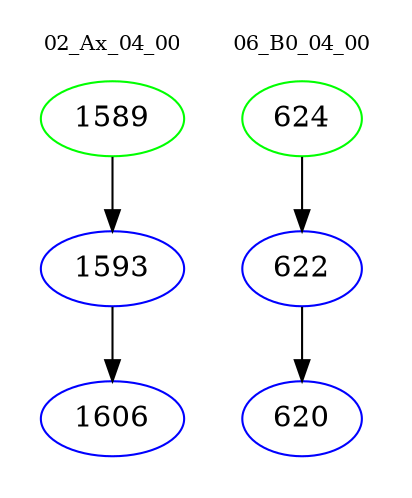 digraph{
subgraph cluster_0 {
color = white
label = "02_Ax_04_00";
fontsize=10;
T0_1589 [label="1589", color="green"]
T0_1589 -> T0_1593 [color="black"]
T0_1593 [label="1593", color="blue"]
T0_1593 -> T0_1606 [color="black"]
T0_1606 [label="1606", color="blue"]
}
subgraph cluster_1 {
color = white
label = "06_B0_04_00";
fontsize=10;
T1_624 [label="624", color="green"]
T1_624 -> T1_622 [color="black"]
T1_622 [label="622", color="blue"]
T1_622 -> T1_620 [color="black"]
T1_620 [label="620", color="blue"]
}
}
